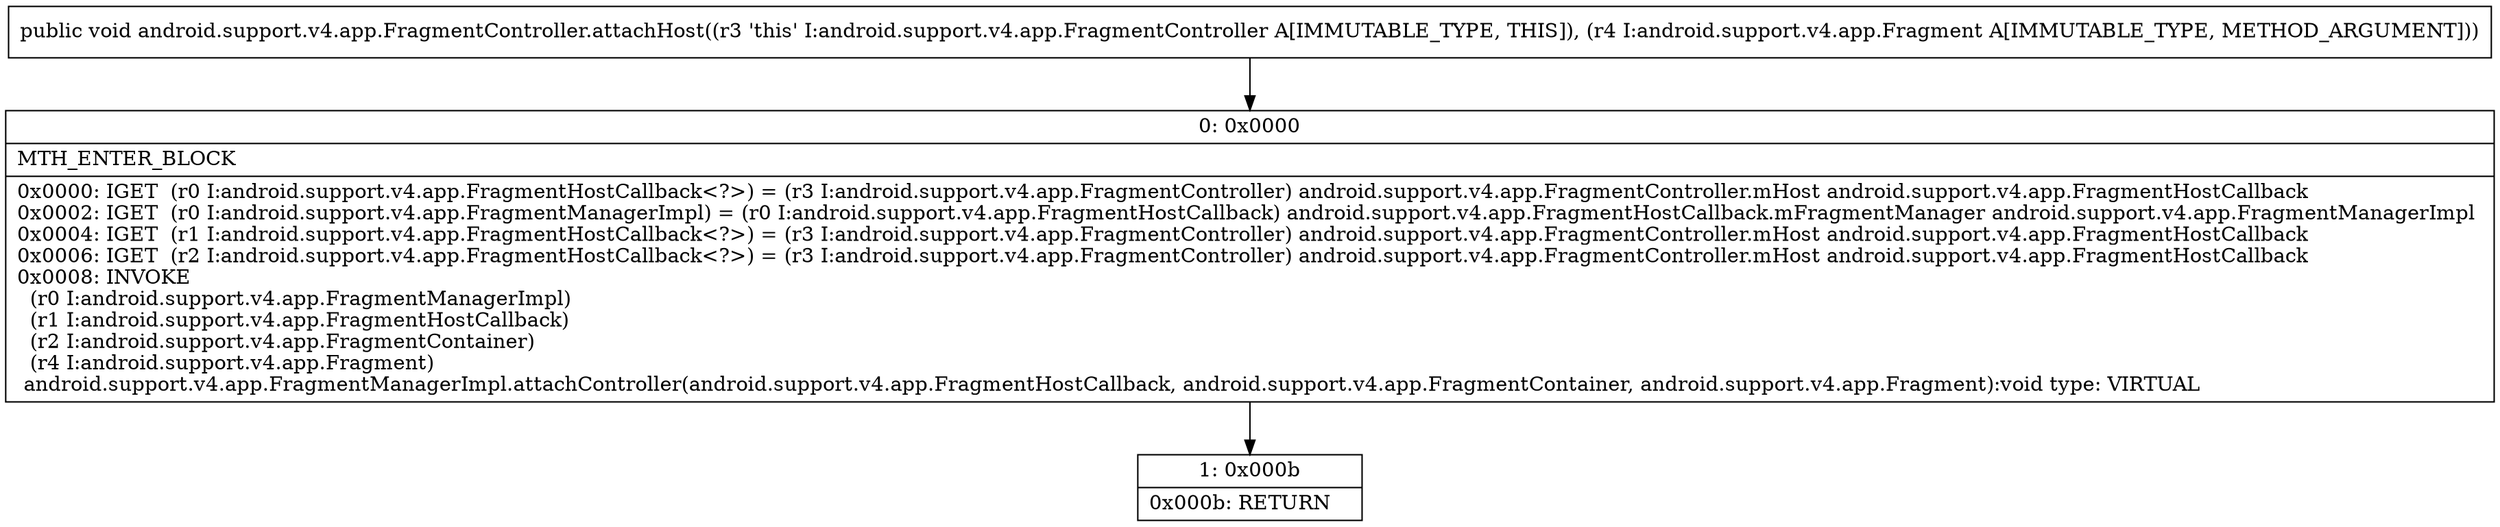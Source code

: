 digraph "CFG forandroid.support.v4.app.FragmentController.attachHost(Landroid\/support\/v4\/app\/Fragment;)V" {
Node_0 [shape=record,label="{0\:\ 0x0000|MTH_ENTER_BLOCK\l|0x0000: IGET  (r0 I:android.support.v4.app.FragmentHostCallback\<?\>) = (r3 I:android.support.v4.app.FragmentController) android.support.v4.app.FragmentController.mHost android.support.v4.app.FragmentHostCallback \l0x0002: IGET  (r0 I:android.support.v4.app.FragmentManagerImpl) = (r0 I:android.support.v4.app.FragmentHostCallback) android.support.v4.app.FragmentHostCallback.mFragmentManager android.support.v4.app.FragmentManagerImpl \l0x0004: IGET  (r1 I:android.support.v4.app.FragmentHostCallback\<?\>) = (r3 I:android.support.v4.app.FragmentController) android.support.v4.app.FragmentController.mHost android.support.v4.app.FragmentHostCallback \l0x0006: IGET  (r2 I:android.support.v4.app.FragmentHostCallback\<?\>) = (r3 I:android.support.v4.app.FragmentController) android.support.v4.app.FragmentController.mHost android.support.v4.app.FragmentHostCallback \l0x0008: INVOKE  \l  (r0 I:android.support.v4.app.FragmentManagerImpl)\l  (r1 I:android.support.v4.app.FragmentHostCallback)\l  (r2 I:android.support.v4.app.FragmentContainer)\l  (r4 I:android.support.v4.app.Fragment)\l android.support.v4.app.FragmentManagerImpl.attachController(android.support.v4.app.FragmentHostCallback, android.support.v4.app.FragmentContainer, android.support.v4.app.Fragment):void type: VIRTUAL \l}"];
Node_1 [shape=record,label="{1\:\ 0x000b|0x000b: RETURN   \l}"];
MethodNode[shape=record,label="{public void android.support.v4.app.FragmentController.attachHost((r3 'this' I:android.support.v4.app.FragmentController A[IMMUTABLE_TYPE, THIS]), (r4 I:android.support.v4.app.Fragment A[IMMUTABLE_TYPE, METHOD_ARGUMENT])) }"];
MethodNode -> Node_0;
Node_0 -> Node_1;
}

